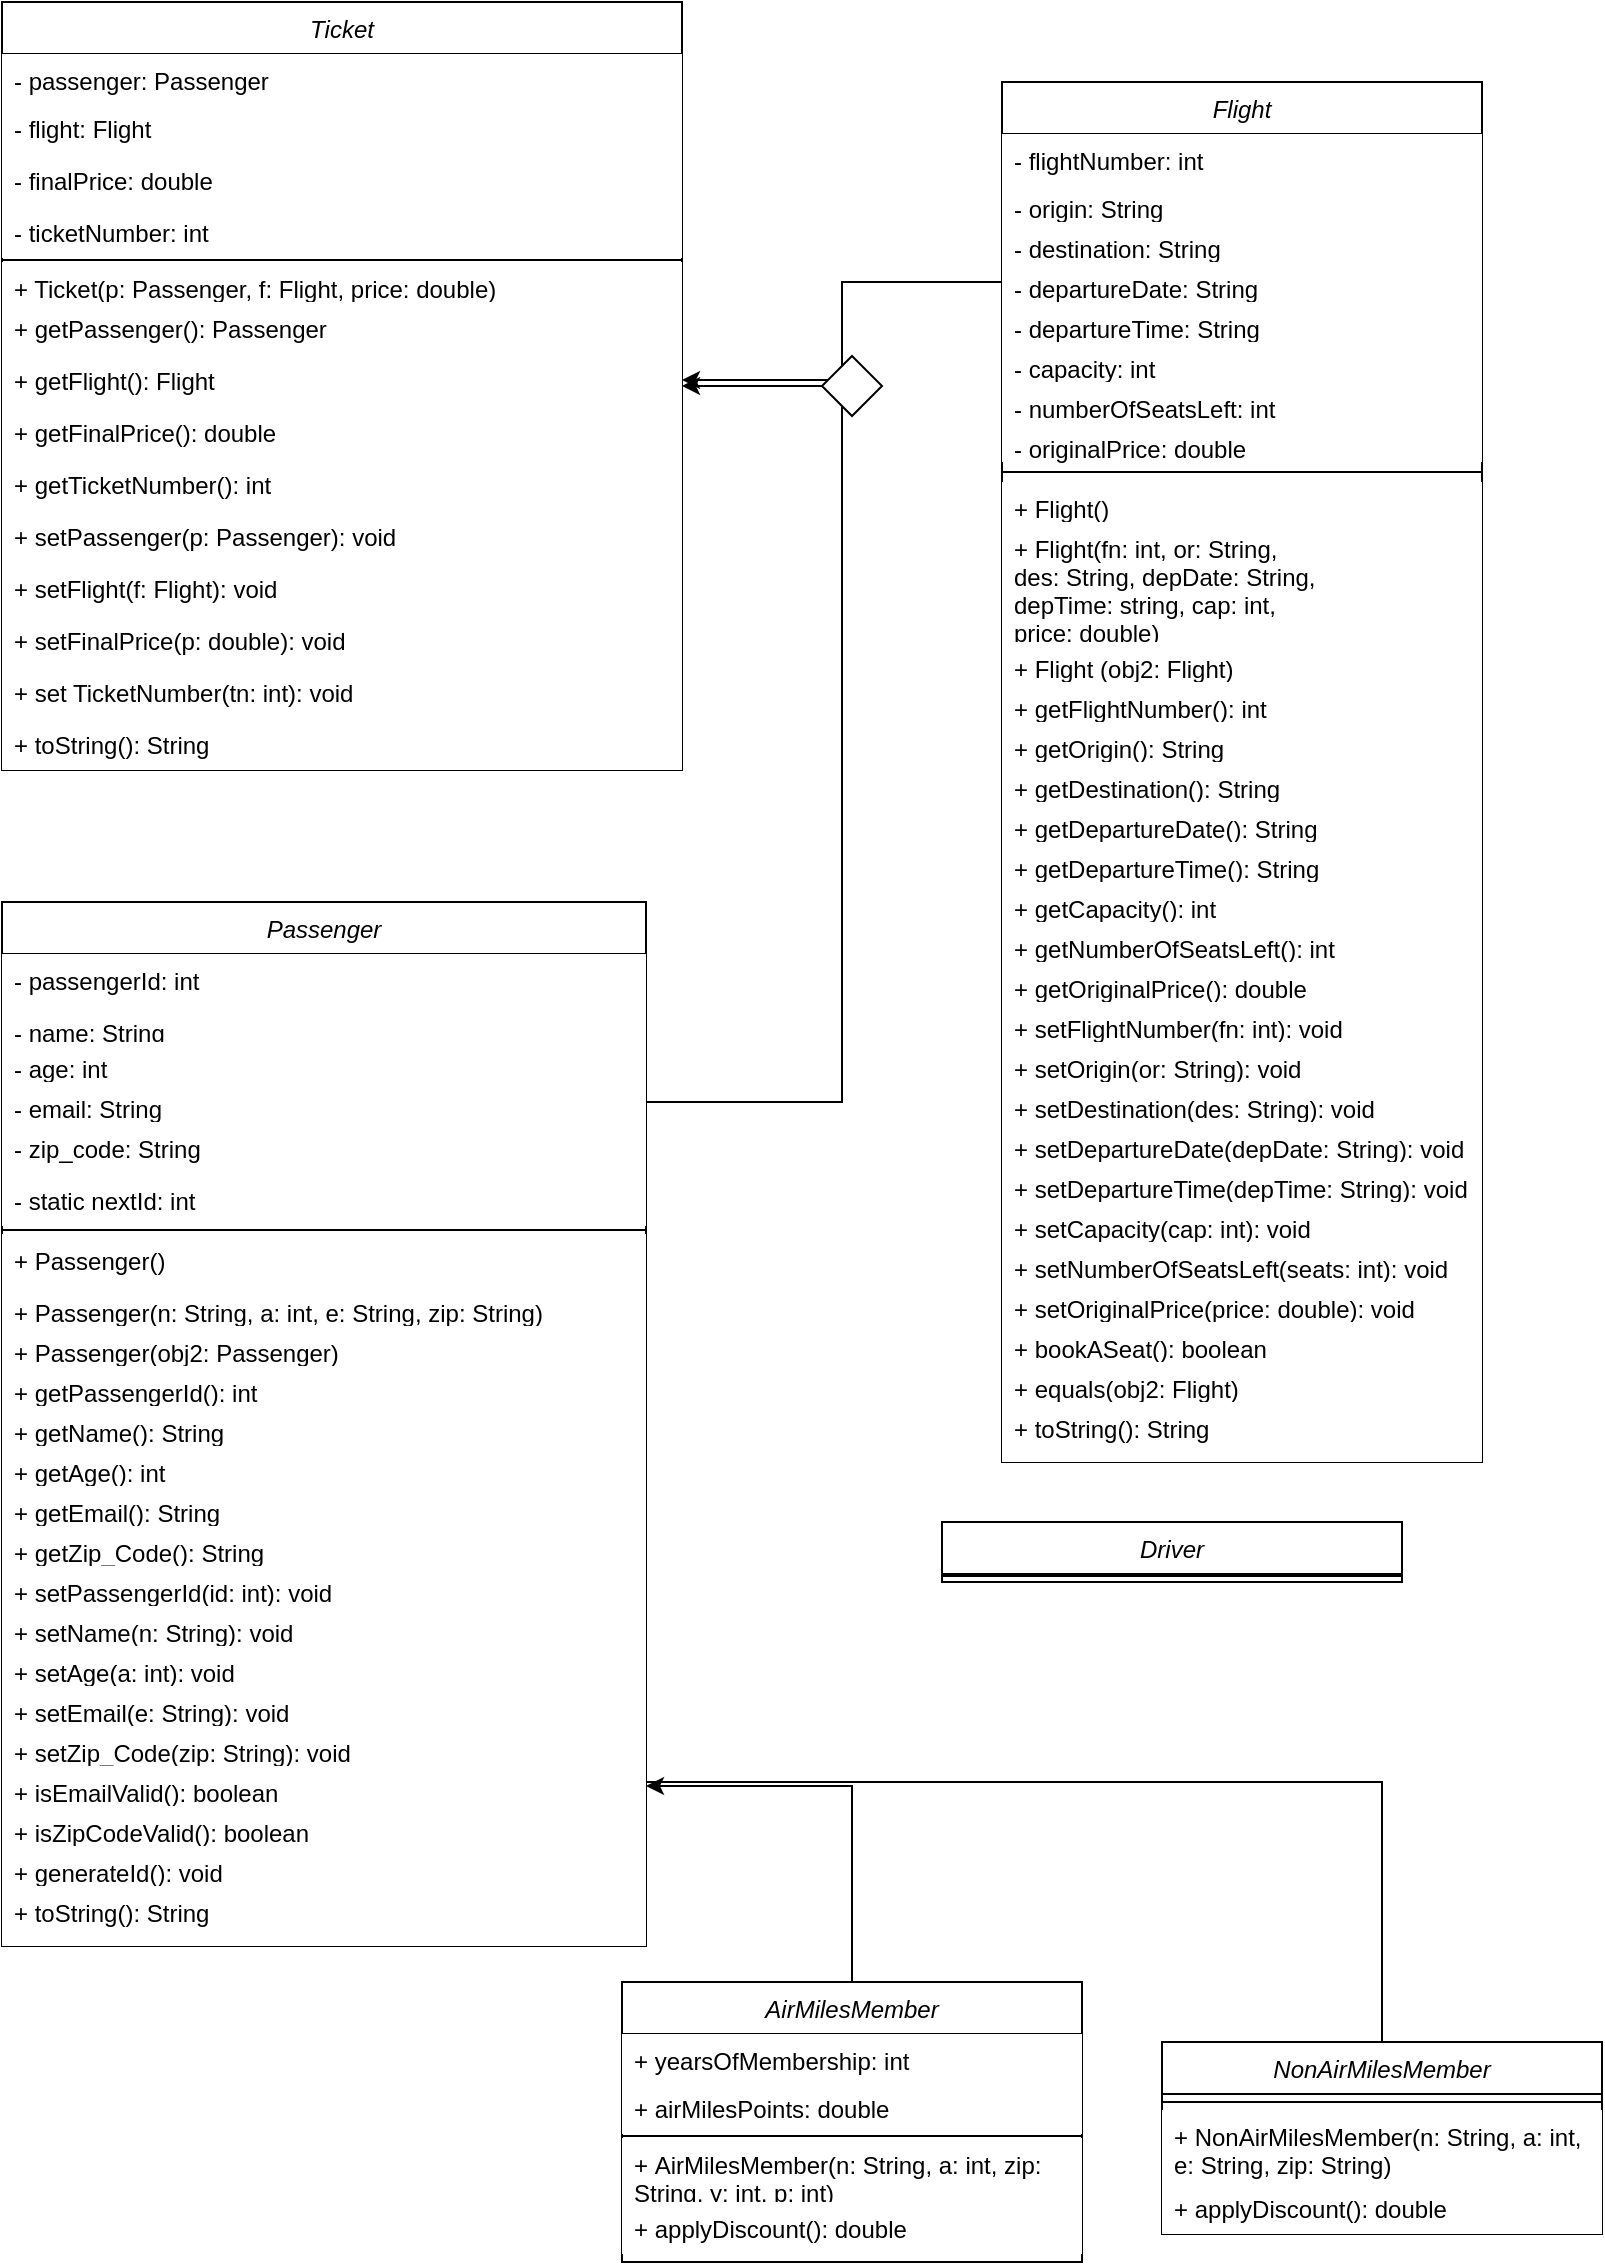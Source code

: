 <mxfile version="20.6.0" type="github"><diagram id="C5RBs43oDa-KdzZeNtuy" name="Page-1"><mxGraphModel dx="2370" dy="1270" grid="1" gridSize="10" guides="1" tooltips="1" connect="1" arrows="1" fold="1" page="1" pageScale="1" pageWidth="827" pageHeight="1169" background="#FFFFFF" math="0" shadow="0"><root><mxCell id="WIyWlLk6GJQsqaUBKTNV-0"/><mxCell id="WIyWlLk6GJQsqaUBKTNV-1" parent="WIyWlLk6GJQsqaUBKTNV-0"/><mxCell id="zkfFHV4jXpPFQw0GAbJ--0" value="Flight" style="swimlane;fontStyle=2;align=center;verticalAlign=top;childLayout=stackLayout;horizontal=1;startSize=26;horizontalStack=0;resizeParent=1;resizeLast=0;collapsible=1;marginBottom=0;rounded=0;shadow=0;strokeWidth=1;fillColor=#FFFFFF;" parent="WIyWlLk6GJQsqaUBKTNV-1" vertex="1"><mxGeometry x="500" y="40" width="240" height="690" as="geometry"><mxRectangle x="230" y="140" width="160" height="26" as="alternateBounds"/></mxGeometry></mxCell><mxCell id="IxwscOWez5DGIdxo1osW-0" value="- flightNumber: int&#10;" style="text;align=left;verticalAlign=top;spacingLeft=4;spacingRight=4;overflow=hidden;rotatable=0;points=[[0,0.5],[1,0.5]];portConstraint=eastwest;fillColor=#FFFFFF;" parent="zkfFHV4jXpPFQw0GAbJ--0" vertex="1"><mxGeometry y="26" width="240" height="24" as="geometry"/></mxCell><mxCell id="zkfFHV4jXpPFQw0GAbJ--2" value="- origin: String" style="text;align=left;verticalAlign=top;spacingLeft=4;spacingRight=4;overflow=hidden;rotatable=0;points=[[0,0.5],[1,0.5]];portConstraint=eastwest;rounded=0;shadow=0;html=0;fillColor=#FFFFFF;" parent="zkfFHV4jXpPFQw0GAbJ--0" vertex="1"><mxGeometry y="50" width="240" height="20" as="geometry"/></mxCell><mxCell id="qIrvQS993Kfd28yoti65-1" value="- destination: String" style="text;align=left;verticalAlign=top;spacingLeft=4;spacingRight=4;overflow=hidden;rotatable=0;points=[[0,0.5],[1,0.5]];portConstraint=eastwest;rounded=0;shadow=0;html=0;fillColor=#FFFFFF;" parent="zkfFHV4jXpPFQw0GAbJ--0" vertex="1"><mxGeometry y="70" width="240" height="20" as="geometry"/></mxCell><mxCell id="qIrvQS993Kfd28yoti65-2" value="- departureDate: String" style="text;align=left;verticalAlign=top;spacingLeft=4;spacingRight=4;overflow=hidden;rotatable=0;points=[[0,0.5],[1,0.5]];portConstraint=eastwest;rounded=0;shadow=0;html=0;fillColor=#FFFFFF;" parent="zkfFHV4jXpPFQw0GAbJ--0" vertex="1"><mxGeometry y="90" width="240" height="20" as="geometry"/></mxCell><mxCell id="qIrvQS993Kfd28yoti65-3" value="- departureTime: String" style="text;align=left;verticalAlign=top;spacingLeft=4;spacingRight=4;overflow=hidden;rotatable=0;points=[[0,0.5],[1,0.5]];portConstraint=eastwest;rounded=0;shadow=0;html=0;fillColor=#FFFFFF;" parent="zkfFHV4jXpPFQw0GAbJ--0" vertex="1"><mxGeometry y="110" width="240" height="20" as="geometry"/></mxCell><mxCell id="qIrvQS993Kfd28yoti65-4" value="- capacity: int" style="text;align=left;verticalAlign=top;spacingLeft=4;spacingRight=4;overflow=hidden;rotatable=0;points=[[0,0.5],[1,0.5]];portConstraint=eastwest;rounded=0;shadow=0;html=0;fillColor=#FFFFFF;" parent="zkfFHV4jXpPFQw0GAbJ--0" vertex="1"><mxGeometry y="130" width="240" height="20" as="geometry"/></mxCell><mxCell id="qIrvQS993Kfd28yoti65-5" value="- numberOfSeatsLeft: int" style="text;align=left;verticalAlign=top;spacingLeft=4;spacingRight=4;overflow=hidden;rotatable=0;points=[[0,0.5],[1,0.5]];portConstraint=eastwest;rounded=0;shadow=0;html=0;fillColor=#FFFFFF;" parent="zkfFHV4jXpPFQw0GAbJ--0" vertex="1"><mxGeometry y="150" width="240" height="20" as="geometry"/></mxCell><mxCell id="qIrvQS993Kfd28yoti65-10" value="- originalPrice: double" style="text;align=left;verticalAlign=top;spacingLeft=4;spacingRight=4;overflow=hidden;rotatable=0;points=[[0,0.5],[1,0.5]];portConstraint=eastwest;rounded=0;shadow=0;html=0;fillColor=#FFFFFF;" parent="zkfFHV4jXpPFQw0GAbJ--0" vertex="1"><mxGeometry y="170" width="240" height="20" as="geometry"/></mxCell><mxCell id="zkfFHV4jXpPFQw0GAbJ--4" value="" style="line;html=1;strokeWidth=1;align=left;verticalAlign=middle;spacingTop=-1;spacingLeft=3;spacingRight=3;rotatable=0;labelPosition=right;points=[];portConstraint=eastwest;fillColor=#FFFFFF;" parent="zkfFHV4jXpPFQw0GAbJ--0" vertex="1"><mxGeometry y="190" width="240" height="10" as="geometry"/></mxCell><mxCell id="zkfFHV4jXpPFQw0GAbJ--5" value="+ Flight()" style="text;align=left;verticalAlign=top;spacingLeft=4;spacingRight=4;overflow=hidden;rotatable=0;points=[[0,0.5],[1,0.5]];portConstraint=eastwest;fillColor=#FFFFFF;" parent="zkfFHV4jXpPFQw0GAbJ--0" vertex="1"><mxGeometry y="200" width="240" height="20" as="geometry"/></mxCell><mxCell id="qIrvQS993Kfd28yoti65-11" value="+ Flight(fn: int, or: String, &#10;des: String, depDate: String, &#10;depTime: string, cap: int, &#10;price: double)" style="text;align=left;verticalAlign=top;spacingLeft=4;spacingRight=4;overflow=hidden;rotatable=0;points=[[0,0.5],[1,0.5]];portConstraint=eastwest;fillColor=#FFFFFF;" parent="zkfFHV4jXpPFQw0GAbJ--0" vertex="1"><mxGeometry y="220" width="240" height="60" as="geometry"/></mxCell><mxCell id="OlMumAK0xES3jaGCiCEW-0" value="+ Flight (obj2: Flight)" style="text;align=left;verticalAlign=top;spacingLeft=4;spacingRight=4;overflow=hidden;rotatable=0;points=[[0,0.5],[1,0.5]];portConstraint=eastwest;fillColor=#FFFFFF;" vertex="1" parent="zkfFHV4jXpPFQw0GAbJ--0"><mxGeometry y="280" width="240" height="20" as="geometry"/></mxCell><mxCell id="qIrvQS993Kfd28yoti65-12" value="+ getFlightNumber(): int" style="text;align=left;verticalAlign=top;spacingLeft=4;spacingRight=4;overflow=hidden;rotatable=0;points=[[0,0.5],[1,0.5]];portConstraint=eastwest;fillColor=#FFFFFF;" parent="zkfFHV4jXpPFQw0GAbJ--0" vertex="1"><mxGeometry y="300" width="240" height="20" as="geometry"/></mxCell><mxCell id="qIrvQS993Kfd28yoti65-14" value="+ getOrigin(): String" style="text;align=left;verticalAlign=top;spacingLeft=4;spacingRight=4;overflow=hidden;rotatable=0;points=[[0,0.5],[1,0.5]];portConstraint=eastwest;fillColor=#FFFFFF;" parent="zkfFHV4jXpPFQw0GAbJ--0" vertex="1"><mxGeometry y="320" width="240" height="20" as="geometry"/></mxCell><mxCell id="qIrvQS993Kfd28yoti65-16" value="+ getDestination(): String" style="text;align=left;verticalAlign=top;spacingLeft=4;spacingRight=4;overflow=hidden;rotatable=0;points=[[0,0.5],[1,0.5]];portConstraint=eastwest;fillColor=#FFFFFF;" parent="zkfFHV4jXpPFQw0GAbJ--0" vertex="1"><mxGeometry y="340" width="240" height="20" as="geometry"/></mxCell><mxCell id="qIrvQS993Kfd28yoti65-18" value="+ getDepartureDate(): String" style="text;align=left;verticalAlign=top;spacingLeft=4;spacingRight=4;overflow=hidden;rotatable=0;points=[[0,0.5],[1,0.5]];portConstraint=eastwest;fillColor=#FFFFFF;" parent="zkfFHV4jXpPFQw0GAbJ--0" vertex="1"><mxGeometry y="360" width="240" height="20" as="geometry"/></mxCell><mxCell id="qIrvQS993Kfd28yoti65-20" value="+ getDepartureTime(): String" style="text;align=left;verticalAlign=top;spacingLeft=4;spacingRight=4;overflow=hidden;rotatable=0;points=[[0,0.5],[1,0.5]];portConstraint=eastwest;fillColor=#FFFFFF;" parent="zkfFHV4jXpPFQw0GAbJ--0" vertex="1"><mxGeometry y="380" width="240" height="20" as="geometry"/></mxCell><mxCell id="qIrvQS993Kfd28yoti65-22" value="+ getCapacity(): int" style="text;align=left;verticalAlign=top;spacingLeft=4;spacingRight=4;overflow=hidden;rotatable=0;points=[[0,0.5],[1,0.5]];portConstraint=eastwest;fillColor=#FFFFFF;" parent="zkfFHV4jXpPFQw0GAbJ--0" vertex="1"><mxGeometry y="400" width="240" height="20" as="geometry"/></mxCell><mxCell id="qIrvQS993Kfd28yoti65-25" value="+ getNumberOfSeatsLeft(): int" style="text;align=left;verticalAlign=top;spacingLeft=4;spacingRight=4;overflow=hidden;rotatable=0;points=[[0,0.5],[1,0.5]];portConstraint=eastwest;fillColor=#FFFFFF;" parent="zkfFHV4jXpPFQw0GAbJ--0" vertex="1"><mxGeometry y="420" width="240" height="20" as="geometry"/></mxCell><mxCell id="qIrvQS993Kfd28yoti65-27" value="+ getOriginalPrice(): double" style="text;align=left;verticalAlign=top;spacingLeft=4;spacingRight=4;overflow=hidden;rotatable=0;points=[[0,0.5],[1,0.5]];portConstraint=eastwest;fillColor=#FFFFFF;" parent="zkfFHV4jXpPFQw0GAbJ--0" vertex="1"><mxGeometry y="440" width="240" height="20" as="geometry"/></mxCell><mxCell id="qIrvQS993Kfd28yoti65-13" value="+ setFlightNumber(fn: int): void" style="text;align=left;verticalAlign=top;spacingLeft=4;spacingRight=4;overflow=hidden;rotatable=0;points=[[0,0.5],[1,0.5]];portConstraint=eastwest;fillColor=#FFFFFF;" parent="zkfFHV4jXpPFQw0GAbJ--0" vertex="1"><mxGeometry y="460" width="240" height="20" as="geometry"/></mxCell><mxCell id="qIrvQS993Kfd28yoti65-15" value="+ setOrigin(or: String): void" style="text;align=left;verticalAlign=top;spacingLeft=4;spacingRight=4;overflow=hidden;rotatable=0;points=[[0,0.5],[1,0.5]];portConstraint=eastwest;fillColor=#FFFFFF;" parent="zkfFHV4jXpPFQw0GAbJ--0" vertex="1"><mxGeometry y="480" width="240" height="20" as="geometry"/></mxCell><mxCell id="qIrvQS993Kfd28yoti65-17" value="+ setDestination(des: String): void" style="text;align=left;verticalAlign=top;spacingLeft=4;spacingRight=4;overflow=hidden;rotatable=0;points=[[0,0.5],[1,0.5]];portConstraint=eastwest;fillColor=#FFFFFF;" parent="zkfFHV4jXpPFQw0GAbJ--0" vertex="1"><mxGeometry y="500" width="240" height="20" as="geometry"/></mxCell><mxCell id="qIrvQS993Kfd28yoti65-19" value="+ setDepartureDate(depDate: String): void" style="text;align=left;verticalAlign=top;spacingLeft=4;spacingRight=4;overflow=hidden;rotatable=0;points=[[0,0.5],[1,0.5]];portConstraint=eastwest;fillColor=#FFFFFF;" parent="zkfFHV4jXpPFQw0GAbJ--0" vertex="1"><mxGeometry y="520" width="240" height="20" as="geometry"/></mxCell><mxCell id="qIrvQS993Kfd28yoti65-21" value="+ setDepartureTime(depTime: String): void" style="text;align=left;verticalAlign=top;spacingLeft=4;spacingRight=4;overflow=hidden;rotatable=0;points=[[0,0.5],[1,0.5]];portConstraint=eastwest;fillColor=#FFFFFF;" parent="zkfFHV4jXpPFQw0GAbJ--0" vertex="1"><mxGeometry y="540" width="240" height="20" as="geometry"/></mxCell><mxCell id="qIrvQS993Kfd28yoti65-23" value="+ setCapacity(cap: int): void" style="text;align=left;verticalAlign=top;spacingLeft=4;spacingRight=4;overflow=hidden;rotatable=0;points=[[0,0.5],[1,0.5]];portConstraint=eastwest;fillColor=#FFFFFF;" parent="zkfFHV4jXpPFQw0GAbJ--0" vertex="1"><mxGeometry y="560" width="240" height="20" as="geometry"/></mxCell><mxCell id="qIrvQS993Kfd28yoti65-26" value="+ setNumberOfSeatsLeft(seats: int): void" style="text;align=left;verticalAlign=top;spacingLeft=4;spacingRight=4;overflow=hidden;rotatable=0;points=[[0,0.5],[1,0.5]];portConstraint=eastwest;fillColor=#FFFFFF;" parent="zkfFHV4jXpPFQw0GAbJ--0" vertex="1"><mxGeometry y="580" width="240" height="20" as="geometry"/></mxCell><mxCell id="qIrvQS993Kfd28yoti65-28" value="+ setOriginalPrice(price: double): void" style="text;align=left;verticalAlign=top;spacingLeft=4;spacingRight=4;overflow=hidden;rotatable=0;points=[[0,0.5],[1,0.5]];portConstraint=eastwest;fillColor=#FFFFFF;" parent="zkfFHV4jXpPFQw0GAbJ--0" vertex="1"><mxGeometry y="600" width="240" height="20" as="geometry"/></mxCell><mxCell id="qIrvQS993Kfd28yoti65-29" value="+ bookASeat(): boolean" style="text;align=left;verticalAlign=top;spacingLeft=4;spacingRight=4;overflow=hidden;rotatable=0;points=[[0,0.5],[1,0.5]];portConstraint=eastwest;fillColor=#FFFFFF;" parent="zkfFHV4jXpPFQw0GAbJ--0" vertex="1"><mxGeometry y="620" width="240" height="20" as="geometry"/></mxCell><mxCell id="qIrvQS993Kfd28yoti65-30" value="+ equals(obj2: Flight)" style="text;align=left;verticalAlign=top;spacingLeft=4;spacingRight=4;overflow=hidden;rotatable=0;points=[[0,0.5],[1,0.5]];portConstraint=eastwest;fillColor=#FFFFFF;" parent="zkfFHV4jXpPFQw0GAbJ--0" vertex="1"><mxGeometry y="640" width="240" height="20" as="geometry"/></mxCell><mxCell id="qIrvQS993Kfd28yoti65-31" value="+ toString(): String" style="text;align=left;verticalAlign=top;spacingLeft=4;spacingRight=4;overflow=hidden;rotatable=0;points=[[0,0.5],[1,0.5]];portConstraint=eastwest;fillColor=#FFFFFF;" parent="zkfFHV4jXpPFQw0GAbJ--0" vertex="1"><mxGeometry y="660" width="240" height="30" as="geometry"/></mxCell><mxCell id="zkfFHV4jXpPFQw0GAbJ--6" value="NonAirMilesMember" style="swimlane;fontStyle=2;align=center;verticalAlign=top;childLayout=stackLayout;horizontal=1;startSize=26;horizontalStack=0;resizeParent=1;resizeLast=0;collapsible=1;marginBottom=0;rounded=0;shadow=0;strokeWidth=1;fillColor=#FFFFFF;" parent="WIyWlLk6GJQsqaUBKTNV-1" vertex="1"><mxGeometry x="580" y="1020" width="220" height="96" as="geometry"><mxRectangle x="130" y="380" width="160" height="26" as="alternateBounds"/></mxGeometry></mxCell><mxCell id="zkfFHV4jXpPFQw0GAbJ--9" value="" style="line;html=1;strokeWidth=1;align=left;verticalAlign=middle;spacingTop=-1;spacingLeft=3;spacingRight=3;rotatable=0;labelPosition=right;points=[];portConstraint=eastwest;fillColor=#FFFFFF;" parent="zkfFHV4jXpPFQw0GAbJ--6" vertex="1"><mxGeometry y="26" width="220" height="8" as="geometry"/></mxCell><mxCell id="zkfFHV4jXpPFQw0GAbJ--11" value="+ NonAirMilesMember(n: String, a: int,&#10;e: String, zip: String)" style="text;align=left;verticalAlign=top;spacingLeft=4;spacingRight=4;overflow=hidden;rotatable=0;points=[[0,0.5],[1,0.5]];portConstraint=eastwest;fillColor=#FFFFFF;" parent="zkfFHV4jXpPFQw0GAbJ--6" vertex="1"><mxGeometry y="34" width="220" height="36" as="geometry"/></mxCell><mxCell id="d-ine_wRFBmwKFDA6xMq-0" value="+ applyDiscount(): double" style="text;align=left;verticalAlign=top;spacingLeft=4;spacingRight=4;overflow=hidden;rotatable=0;points=[[0,0.5],[1,0.5]];portConstraint=eastwest;fillColor=#FFFFFF;" parent="zkfFHV4jXpPFQw0GAbJ--6" vertex="1"><mxGeometry y="70" width="220" height="26" as="geometry"/></mxCell><mxCell id="zkfFHV4jXpPFQw0GAbJ--12" value="" style="endArrow=block;endSize=10;endFill=0;shadow=0;strokeWidth=1;rounded=0;edgeStyle=elbowEdgeStyle;elbow=vertical;entryX=0.5;entryY=1;entryDx=0;entryDy=0;fillColor=#FFFFFF;" parent="WIyWlLk6GJQsqaUBKTNV-1" source="zkfFHV4jXpPFQw0GAbJ--6" target="zkfFHV4jXpPFQw0GAbJ--17" edge="1"><mxGeometry width="160" relative="1" as="geometry"><mxPoint x="200" y="203" as="sourcePoint"/><mxPoint x="470" y="550" as="targetPoint"/><Array as="points"><mxPoint x="430" y="890"/></Array></mxGeometry></mxCell><mxCell id="OlMumAK0xES3jaGCiCEW-37" style="edgeStyle=orthogonalEdgeStyle;rounded=0;orthogonalLoop=1;jettySize=auto;html=1;exitX=0.5;exitY=0;exitDx=0;exitDy=0;" edge="1" parent="WIyWlLk6GJQsqaUBKTNV-1" source="zkfFHV4jXpPFQw0GAbJ--13" target="qIrvQS993Kfd28yoti65-37"><mxGeometry relative="1" as="geometry"/></mxCell><mxCell id="zkfFHV4jXpPFQw0GAbJ--13" value="AirMilesMember" style="swimlane;fontStyle=2;align=center;verticalAlign=top;childLayout=stackLayout;horizontal=1;startSize=26;horizontalStack=0;resizeParent=1;resizeLast=0;collapsible=1;marginBottom=0;rounded=0;shadow=0;strokeWidth=1;fillColor=#FFFFFF;" parent="WIyWlLk6GJQsqaUBKTNV-1" vertex="1"><mxGeometry x="310" y="990" width="230" height="140" as="geometry"><mxRectangle x="340" y="380" width="170" height="26" as="alternateBounds"/></mxGeometry></mxCell><mxCell id="zkfFHV4jXpPFQw0GAbJ--14" value="+ yearsOfMembership: int" style="text;align=left;verticalAlign=top;spacingLeft=4;spacingRight=4;overflow=hidden;rotatable=0;points=[[0,0.5],[1,0.5]];portConstraint=eastwest;fillColor=#FFFFFF;" parent="zkfFHV4jXpPFQw0GAbJ--13" vertex="1"><mxGeometry y="26" width="230" height="24" as="geometry"/></mxCell><mxCell id="qIrvQS993Kfd28yoti65-48" value="+ airMilesPoints: double" style="text;align=left;verticalAlign=top;spacingLeft=4;spacingRight=4;overflow=hidden;rotatable=0;points=[[0,0.5],[1,0.5]];portConstraint=eastwest;fillColor=#FFFFFF;" parent="zkfFHV4jXpPFQw0GAbJ--13" vertex="1"><mxGeometry y="50" width="230" height="26" as="geometry"/></mxCell><mxCell id="zkfFHV4jXpPFQw0GAbJ--15" value="" style="line;html=1;strokeWidth=1;align=left;verticalAlign=middle;spacingTop=-1;spacingLeft=3;spacingRight=3;rotatable=0;labelPosition=right;points=[];portConstraint=eastwest;fillColor=#FFFFFF;" parent="zkfFHV4jXpPFQw0GAbJ--13" vertex="1"><mxGeometry y="76" width="230" height="2" as="geometry"/></mxCell><mxCell id="qIrvQS993Kfd28yoti65-54" value="+ AirMilesMember(n: String, a: int, zip: &#10;String, y: int, p: int)" style="text;align=left;verticalAlign=top;spacingLeft=4;spacingRight=4;overflow=hidden;rotatable=0;points=[[0,0.5],[1,0.5]];portConstraint=eastwest;fontStyle=0;fillColor=#FFFFFF;" parent="zkfFHV4jXpPFQw0GAbJ--13" vertex="1"><mxGeometry y="78" width="230" height="32" as="geometry"/></mxCell><mxCell id="qIrvQS993Kfd28yoti65-55" value="+ applyDiscount(): double" style="text;align=left;verticalAlign=top;spacingLeft=4;spacingRight=4;overflow=hidden;rotatable=0;points=[[0,0.5],[1,0.5]];portConstraint=eastwest;fontStyle=0;fillColor=#FFFFFF;" parent="zkfFHV4jXpPFQw0GAbJ--13" vertex="1"><mxGeometry y="110" width="230" height="26" as="geometry"/></mxCell><mxCell id="zkfFHV4jXpPFQw0GAbJ--17" value="Passenger" style="swimlane;fontStyle=2;align=center;verticalAlign=top;childLayout=stackLayout;horizontal=1;startSize=26;horizontalStack=0;resizeParent=1;resizeLast=0;collapsible=1;marginBottom=0;rounded=0;shadow=0;strokeWidth=1;fillColor=#FFFFFF;" parent="WIyWlLk6GJQsqaUBKTNV-1" vertex="1"><mxGeometry y="450" width="322" height="522" as="geometry"><mxRectangle x="550" y="140" width="160" height="26" as="alternateBounds"/></mxGeometry></mxCell><mxCell id="IxwscOWez5DGIdxo1osW-1" value="- passengerId: int" style="text;align=left;verticalAlign=top;spacingLeft=4;spacingRight=4;overflow=hidden;rotatable=0;points=[[0,0.5],[1,0.5]];portConstraint=eastwest;fillColor=#FFFFFF;" parent="zkfFHV4jXpPFQw0GAbJ--17" vertex="1"><mxGeometry y="26" width="322" height="26" as="geometry"/></mxCell><mxCell id="zkfFHV4jXpPFQw0GAbJ--19" value="- name: String" style="text;align=left;verticalAlign=top;spacingLeft=4;spacingRight=4;overflow=hidden;rotatable=0;points=[[0,0.5],[1,0.5]];portConstraint=eastwest;rounded=0;shadow=0;html=0;fillColor=#FFFFFF;" parent="zkfFHV4jXpPFQw0GAbJ--17" vertex="1"><mxGeometry y="52" width="322" height="18" as="geometry"/></mxCell><mxCell id="zkfFHV4jXpPFQw0GAbJ--20" value="- age: int" style="text;align=left;verticalAlign=top;spacingLeft=4;spacingRight=4;overflow=hidden;rotatable=0;points=[[0,0.5],[1,0.5]];portConstraint=eastwest;rounded=0;shadow=0;html=0;fillColor=#FFFFFF;" parent="zkfFHV4jXpPFQw0GAbJ--17" vertex="1"><mxGeometry y="70" width="322" height="20" as="geometry"/></mxCell><mxCell id="zkfFHV4jXpPFQw0GAbJ--21" value="- email: String" style="text;align=left;verticalAlign=top;spacingLeft=4;spacingRight=4;overflow=hidden;rotatable=0;points=[[0,0.5],[1,0.5]];portConstraint=eastwest;rounded=0;shadow=0;html=0;fillColor=#FFFFFF;" parent="zkfFHV4jXpPFQw0GAbJ--17" vertex="1"><mxGeometry y="90" width="322" height="20" as="geometry"/></mxCell><mxCell id="zkfFHV4jXpPFQw0GAbJ--22" value="- zip_code: String" style="text;align=left;verticalAlign=top;spacingLeft=4;spacingRight=4;overflow=hidden;rotatable=0;points=[[0,0.5],[1,0.5]];portConstraint=eastwest;rounded=0;shadow=0;html=0;fillColor=#FFFFFF;" parent="zkfFHV4jXpPFQw0GAbJ--17" vertex="1"><mxGeometry y="110" width="322" height="26" as="geometry"/></mxCell><mxCell id="OlMumAK0xES3jaGCiCEW-34" value="- static nextId: int " style="text;align=left;verticalAlign=top;spacingLeft=4;spacingRight=4;overflow=hidden;rotatable=0;points=[[0,0.5],[1,0.5]];portConstraint=eastwest;rounded=0;shadow=0;html=0;fillColor=#FFFFFF;" vertex="1" parent="zkfFHV4jXpPFQw0GAbJ--17"><mxGeometry y="136" width="322" height="26" as="geometry"/></mxCell><mxCell id="zkfFHV4jXpPFQw0GAbJ--23" value="" style="line;html=1;strokeWidth=1;align=left;verticalAlign=middle;spacingTop=-1;spacingLeft=3;spacingRight=3;rotatable=0;labelPosition=right;points=[];portConstraint=eastwest;fillColor=#FFFFFF;" parent="zkfFHV4jXpPFQw0GAbJ--17" vertex="1"><mxGeometry y="162" width="322" height="4" as="geometry"/></mxCell><mxCell id="zkfFHV4jXpPFQw0GAbJ--24" value="+ Passenger()" style="text;align=left;verticalAlign=top;spacingLeft=4;spacingRight=4;overflow=hidden;rotatable=0;points=[[0,0.5],[1,0.5]];portConstraint=eastwest;fillColor=#FFFFFF;" parent="zkfFHV4jXpPFQw0GAbJ--17" vertex="1"><mxGeometry y="166" width="322" height="26" as="geometry"/></mxCell><mxCell id="zkfFHV4jXpPFQw0GAbJ--25" value="+ Passenger(n: String, a: int, e: String, zip: String)" style="text;align=left;verticalAlign=top;spacingLeft=4;spacingRight=4;overflow=hidden;rotatable=0;points=[[0,0.5],[1,0.5]];portConstraint=eastwest;fillColor=#FFFFFF;" parent="zkfFHV4jXpPFQw0GAbJ--17" vertex="1"><mxGeometry y="192" width="322" height="20" as="geometry"/></mxCell><mxCell id="OlMumAK0xES3jaGCiCEW-35" value="+ Passenger(obj2: Passenger)" style="text;align=left;verticalAlign=top;spacingLeft=4;spacingRight=4;overflow=hidden;rotatable=0;points=[[0,0.5],[1,0.5]];portConstraint=eastwest;fillColor=#FFFFFF;" vertex="1" parent="zkfFHV4jXpPFQw0GAbJ--17"><mxGeometry y="212" width="322" height="20" as="geometry"/></mxCell><mxCell id="qIrvQS993Kfd28yoti65-33" value="+ getPassengerId(): int" style="text;align=left;verticalAlign=top;spacingLeft=4;spacingRight=4;overflow=hidden;rotatable=0;points=[[0,0.5],[1,0.5]];portConstraint=eastwest;fillColor=#FFFFFF;" parent="zkfFHV4jXpPFQw0GAbJ--17" vertex="1"><mxGeometry y="232" width="322" height="20" as="geometry"/></mxCell><mxCell id="qIrvQS993Kfd28yoti65-32" value="+ getName(): String" style="text;align=left;verticalAlign=top;spacingLeft=4;spacingRight=4;overflow=hidden;rotatable=0;points=[[0,0.5],[1,0.5]];portConstraint=eastwest;fillColor=#FFFFFF;" parent="zkfFHV4jXpPFQw0GAbJ--17" vertex="1"><mxGeometry y="252" width="322" height="20" as="geometry"/></mxCell><mxCell id="qIrvQS993Kfd28yoti65-34" value="+ getAge(): int" style="text;align=left;verticalAlign=top;spacingLeft=4;spacingRight=4;overflow=hidden;rotatable=0;points=[[0,0.5],[1,0.5]];portConstraint=eastwest;fillColor=#FFFFFF;" parent="zkfFHV4jXpPFQw0GAbJ--17" vertex="1"><mxGeometry y="272" width="322" height="20" as="geometry"/></mxCell><mxCell id="qIrvQS993Kfd28yoti65-35" value="+ getEmail(): String" style="text;align=left;verticalAlign=top;spacingLeft=4;spacingRight=4;overflow=hidden;rotatable=0;points=[[0,0.5],[1,0.5]];portConstraint=eastwest;fillColor=#FFFFFF;" parent="zkfFHV4jXpPFQw0GAbJ--17" vertex="1"><mxGeometry y="292" width="322" height="20" as="geometry"/></mxCell><mxCell id="qIrvQS993Kfd28yoti65-36" value="+ getZip_Code(): String" style="text;align=left;verticalAlign=top;spacingLeft=4;spacingRight=4;overflow=hidden;rotatable=0;points=[[0,0.5],[1,0.5]];portConstraint=eastwest;fillColor=#FFFFFF;" parent="zkfFHV4jXpPFQw0GAbJ--17" vertex="1"><mxGeometry y="312" width="322" height="20" as="geometry"/></mxCell><mxCell id="qIrvQS993Kfd28yoti65-39" value="+ setPassengerId(id: int): void" style="text;align=left;verticalAlign=top;spacingLeft=4;spacingRight=4;overflow=hidden;rotatable=0;points=[[0,0.5],[1,0.5]];portConstraint=eastwest;fillColor=#FFFFFF;" parent="zkfFHV4jXpPFQw0GAbJ--17" vertex="1"><mxGeometry y="332" width="322" height="20" as="geometry"/></mxCell><mxCell id="qIrvQS993Kfd28yoti65-40" value="+ setName(n: String): void" style="text;align=left;verticalAlign=top;spacingLeft=4;spacingRight=4;overflow=hidden;rotatable=0;points=[[0,0.5],[1,0.5]];portConstraint=eastwest;fillColor=#FFFFFF;" parent="zkfFHV4jXpPFQw0GAbJ--17" vertex="1"><mxGeometry y="352" width="322" height="20" as="geometry"/></mxCell><mxCell id="qIrvQS993Kfd28yoti65-41" value="+ setAge(a: int): void" style="text;align=left;verticalAlign=top;spacingLeft=4;spacingRight=4;overflow=hidden;rotatable=0;points=[[0,0.5],[1,0.5]];portConstraint=eastwest;fillColor=#FFFFFF;" parent="zkfFHV4jXpPFQw0GAbJ--17" vertex="1"><mxGeometry y="372" width="322" height="20" as="geometry"/></mxCell><mxCell id="qIrvQS993Kfd28yoti65-42" value="+ setEmail(e: String): void" style="text;align=left;verticalAlign=top;spacingLeft=4;spacingRight=4;overflow=hidden;rotatable=0;points=[[0,0.5],[1,0.5]];portConstraint=eastwest;fillColor=#FFFFFF;" parent="zkfFHV4jXpPFQw0GAbJ--17" vertex="1"><mxGeometry y="392" width="322" height="20" as="geometry"/></mxCell><mxCell id="qIrvQS993Kfd28yoti65-43" value="+ setZip_Code(zip: String): void" style="text;align=left;verticalAlign=top;spacingLeft=4;spacingRight=4;overflow=hidden;rotatable=0;points=[[0,0.5],[1,0.5]];portConstraint=eastwest;fillColor=#FFFFFF;" parent="zkfFHV4jXpPFQw0GAbJ--17" vertex="1"><mxGeometry y="412" width="322" height="20" as="geometry"/></mxCell><mxCell id="qIrvQS993Kfd28yoti65-37" value="+ isEmailValid(): boolean" style="text;align=left;verticalAlign=top;spacingLeft=4;spacingRight=4;overflow=hidden;rotatable=0;points=[[0,0.5],[1,0.5]];portConstraint=eastwest;fillColor=#FFFFFF;" parent="zkfFHV4jXpPFQw0GAbJ--17" vertex="1"><mxGeometry y="432" width="322" height="20" as="geometry"/></mxCell><mxCell id="qIrvQS993Kfd28yoti65-38" value="+ isZipCodeValid(): boolean" style="text;align=left;verticalAlign=top;spacingLeft=4;spacingRight=4;overflow=hidden;rotatable=0;points=[[0,0.5],[1,0.5]];portConstraint=eastwest;fillColor=#FFFFFF;" parent="zkfFHV4jXpPFQw0GAbJ--17" vertex="1"><mxGeometry y="452" width="322" height="20" as="geometry"/></mxCell><mxCell id="qIrvQS993Kfd28yoti65-44" value="+ generateId(): void" style="text;align=left;verticalAlign=top;spacingLeft=4;spacingRight=4;overflow=hidden;rotatable=0;points=[[0,0.5],[1,0.5]];portConstraint=eastwest;fillColor=#FFFFFF;" parent="zkfFHV4jXpPFQw0GAbJ--17" vertex="1"><mxGeometry y="472" width="322" height="20" as="geometry"/></mxCell><mxCell id="qIrvQS993Kfd28yoti65-45" value="+ toString(): String" style="text;align=left;verticalAlign=top;spacingLeft=4;spacingRight=4;overflow=hidden;rotatable=0;points=[[0,0.5],[1,0.5]];portConstraint=eastwest;fillColor=#FFFFFF;" parent="zkfFHV4jXpPFQw0GAbJ--17" vertex="1"><mxGeometry y="492" width="322" height="30" as="geometry"/></mxCell><mxCell id="qIrvQS993Kfd28yoti65-59" value="Ticket" style="swimlane;fontStyle=2;align=center;verticalAlign=top;childLayout=stackLayout;horizontal=1;startSize=26;horizontalStack=0;resizeParent=1;resizeLast=0;collapsible=1;marginBottom=0;rounded=0;shadow=0;strokeWidth=1;fillColor=#FFFFFF;" parent="WIyWlLk6GJQsqaUBKTNV-1" vertex="1"><mxGeometry width="340" height="384" as="geometry"><mxRectangle x="340" y="380" width="170" height="26" as="alternateBounds"/></mxGeometry></mxCell><mxCell id="qIrvQS993Kfd28yoti65-60" value="- passenger: Passenger" style="text;align=left;verticalAlign=top;spacingLeft=4;spacingRight=4;overflow=hidden;rotatable=0;points=[[0,0.5],[1,0.5]];portConstraint=eastwest;fillColor=#FFFFFF;" parent="qIrvQS993Kfd28yoti65-59" vertex="1"><mxGeometry y="26" width="340" height="24" as="geometry"/></mxCell><mxCell id="qIrvQS993Kfd28yoti65-61" value="- flight: Flight" style="text;align=left;verticalAlign=top;spacingLeft=4;spacingRight=4;overflow=hidden;rotatable=0;points=[[0,0.5],[1,0.5]];portConstraint=eastwest;fillColor=#FFFFFF;" parent="qIrvQS993Kfd28yoti65-59" vertex="1"><mxGeometry y="50" width="340" height="26" as="geometry"/></mxCell><mxCell id="qIrvQS993Kfd28yoti65-65" value="- finalPrice: double" style="text;align=left;verticalAlign=top;spacingLeft=4;spacingRight=4;overflow=hidden;rotatable=0;points=[[0,0.5],[1,0.5]];portConstraint=eastwest;fillColor=#FFFFFF;" parent="qIrvQS993Kfd28yoti65-59" vertex="1"><mxGeometry y="76" width="340" height="26" as="geometry"/></mxCell><mxCell id="qIrvQS993Kfd28yoti65-66" value="- ticketNumber: int" style="text;align=left;verticalAlign=top;spacingLeft=4;spacingRight=4;overflow=hidden;rotatable=0;points=[[0,0.5],[1,0.5]];portConstraint=eastwest;fillColor=#FFFFFF;" parent="qIrvQS993Kfd28yoti65-59" vertex="1"><mxGeometry y="102" width="340" height="26" as="geometry"/></mxCell><mxCell id="qIrvQS993Kfd28yoti65-62" value="" style="line;html=1;strokeWidth=1;align=left;verticalAlign=middle;spacingTop=-1;spacingLeft=3;spacingRight=3;rotatable=0;labelPosition=right;points=[];portConstraint=eastwest;fillColor=#FFFFFF;" parent="qIrvQS993Kfd28yoti65-59" vertex="1"><mxGeometry y="128" width="340" height="2" as="geometry"/></mxCell><mxCell id="qIrvQS993Kfd28yoti65-63" value="+ Ticket(p: Passenger, f: Flight, price: double)" style="text;align=left;verticalAlign=top;spacingLeft=4;spacingRight=4;overflow=hidden;rotatable=0;points=[[0,0.5],[1,0.5]];portConstraint=eastwest;fontStyle=0;fillColor=#FFFFFF;" parent="qIrvQS993Kfd28yoti65-59" vertex="1"><mxGeometry y="130" width="340" height="20" as="geometry"/></mxCell><mxCell id="qIrvQS993Kfd28yoti65-64" value="+ getPassenger(): Passenger" style="text;align=left;verticalAlign=top;spacingLeft=4;spacingRight=4;overflow=hidden;rotatable=0;points=[[0,0.5],[1,0.5]];portConstraint=eastwest;fontStyle=0;fillColor=#FFFFFF;" parent="qIrvQS993Kfd28yoti65-59" vertex="1"><mxGeometry y="150" width="340" height="26" as="geometry"/></mxCell><mxCell id="qIrvQS993Kfd28yoti65-67" value="+ getFlight(): Flight" style="text;align=left;verticalAlign=top;spacingLeft=4;spacingRight=4;overflow=hidden;rotatable=0;points=[[0,0.5],[1,0.5]];portConstraint=eastwest;fontStyle=0;fillColor=#FFFFFF;" parent="qIrvQS993Kfd28yoti65-59" vertex="1"><mxGeometry y="176" width="340" height="26" as="geometry"/></mxCell><mxCell id="qIrvQS993Kfd28yoti65-68" value="+ getFinalPrice(): double" style="text;align=left;verticalAlign=top;spacingLeft=4;spacingRight=4;overflow=hidden;rotatable=0;points=[[0,0.5],[1,0.5]];portConstraint=eastwest;fontStyle=0;fillColor=#FFFFFF;" parent="qIrvQS993Kfd28yoti65-59" vertex="1"><mxGeometry y="202" width="340" height="26" as="geometry"/></mxCell><mxCell id="qIrvQS993Kfd28yoti65-69" value="+ getTicketNumber(): int" style="text;align=left;verticalAlign=top;spacingLeft=4;spacingRight=4;overflow=hidden;rotatable=0;points=[[0,0.5],[1,0.5]];portConstraint=eastwest;fontStyle=0;fillColor=#FFFFFF;" parent="qIrvQS993Kfd28yoti65-59" vertex="1"><mxGeometry y="228" width="340" height="26" as="geometry"/></mxCell><mxCell id="qIrvQS993Kfd28yoti65-70" value="+ setPassenger(p: Passenger): void" style="text;align=left;verticalAlign=top;spacingLeft=4;spacingRight=4;overflow=hidden;rotatable=0;points=[[0,0.5],[1,0.5]];portConstraint=eastwest;fontStyle=0;fillColor=#FFFFFF;" parent="qIrvQS993Kfd28yoti65-59" vertex="1"><mxGeometry y="254" width="340" height="26" as="geometry"/></mxCell><mxCell id="qIrvQS993Kfd28yoti65-71" value="+ setFlight(f: Flight): void" style="text;align=left;verticalAlign=top;spacingLeft=4;spacingRight=4;overflow=hidden;rotatable=0;points=[[0,0.5],[1,0.5]];portConstraint=eastwest;fontStyle=0;fillColor=#FFFFFF;" parent="qIrvQS993Kfd28yoti65-59" vertex="1"><mxGeometry y="280" width="340" height="26" as="geometry"/></mxCell><mxCell id="qIrvQS993Kfd28yoti65-72" value="+ setFinalPrice(p: double): void" style="text;align=left;verticalAlign=top;spacingLeft=4;spacingRight=4;overflow=hidden;rotatable=0;points=[[0,0.5],[1,0.5]];portConstraint=eastwest;fontStyle=0;fillColor=#FFFFFF;" parent="qIrvQS993Kfd28yoti65-59" vertex="1"><mxGeometry y="306" width="340" height="26" as="geometry"/></mxCell><mxCell id="qIrvQS993Kfd28yoti65-73" value="+ set TicketNumber(tn: int): void" style="text;align=left;verticalAlign=top;spacingLeft=4;spacingRight=4;overflow=hidden;rotatable=0;points=[[0,0.5],[1,0.5]];portConstraint=eastwest;fontStyle=0;fillColor=#FFFFFF;" parent="qIrvQS993Kfd28yoti65-59" vertex="1"><mxGeometry y="332" width="340" height="26" as="geometry"/></mxCell><mxCell id="qIrvQS993Kfd28yoti65-74" value="+ toString(): String" style="text;align=left;verticalAlign=top;spacingLeft=4;spacingRight=4;overflow=hidden;rotatable=0;points=[[0,0.5],[1,0.5]];portConstraint=eastwest;fontStyle=0;fillColor=#FFFFFF;" parent="qIrvQS993Kfd28yoti65-59" vertex="1"><mxGeometry y="358" width="340" height="26" as="geometry"/></mxCell><mxCell id="qIrvQS993Kfd28yoti65-75" value="Driver" style="swimlane;fontStyle=2;align=center;verticalAlign=top;childLayout=stackLayout;horizontal=1;startSize=26;horizontalStack=0;resizeParent=1;resizeLast=0;collapsible=1;marginBottom=0;rounded=0;shadow=0;strokeWidth=1;fillColor=#FFFFFF;" parent="WIyWlLk6GJQsqaUBKTNV-1" vertex="1"><mxGeometry x="470" y="760" width="230" height="30" as="geometry"><mxRectangle x="340" y="380" width="170" height="26" as="alternateBounds"/></mxGeometry></mxCell><mxCell id="qIrvQS993Kfd28yoti65-78" value="" style="line;html=1;strokeWidth=1;align=left;verticalAlign=middle;spacingTop=-1;spacingLeft=3;spacingRight=3;rotatable=0;labelPosition=right;points=[];portConstraint=eastwest;fillColor=#FFFFFF;" parent="qIrvQS993Kfd28yoti65-75" vertex="1"><mxGeometry y="26" width="230" height="2" as="geometry"/></mxCell><mxCell id="OlMumAK0xES3jaGCiCEW-38" style="edgeStyle=orthogonalEdgeStyle;rounded=0;orthogonalLoop=1;jettySize=auto;html=1;exitX=1;exitY=0.5;exitDx=0;exitDy=0;entryX=1;entryY=0.5;entryDx=0;entryDy=0;" edge="1" parent="WIyWlLk6GJQsqaUBKTNV-1" source="zkfFHV4jXpPFQw0GAbJ--21" target="qIrvQS993Kfd28yoti65-59"><mxGeometry relative="1" as="geometry"><Array as="points"><mxPoint x="420" y="550"/><mxPoint x="420" y="192"/></Array></mxGeometry></mxCell><mxCell id="OlMumAK0xES3jaGCiCEW-39" style="edgeStyle=orthogonalEdgeStyle;rounded=0;orthogonalLoop=1;jettySize=auto;html=1;exitX=0;exitY=0.5;exitDx=0;exitDy=0;entryX=1;entryY=0.5;entryDx=0;entryDy=0;" edge="1" parent="WIyWlLk6GJQsqaUBKTNV-1" source="qIrvQS993Kfd28yoti65-2" target="qIrvQS993Kfd28yoti65-67"><mxGeometry relative="1" as="geometry"/></mxCell><mxCell id="OlMumAK0xES3jaGCiCEW-40" value="" style="rhombus;whiteSpace=wrap;html=1;fillColor=#FFFFFF;" vertex="1" parent="WIyWlLk6GJQsqaUBKTNV-1"><mxGeometry x="410" y="177" width="30" height="30" as="geometry"/></mxCell></root></mxGraphModel></diagram></mxfile>